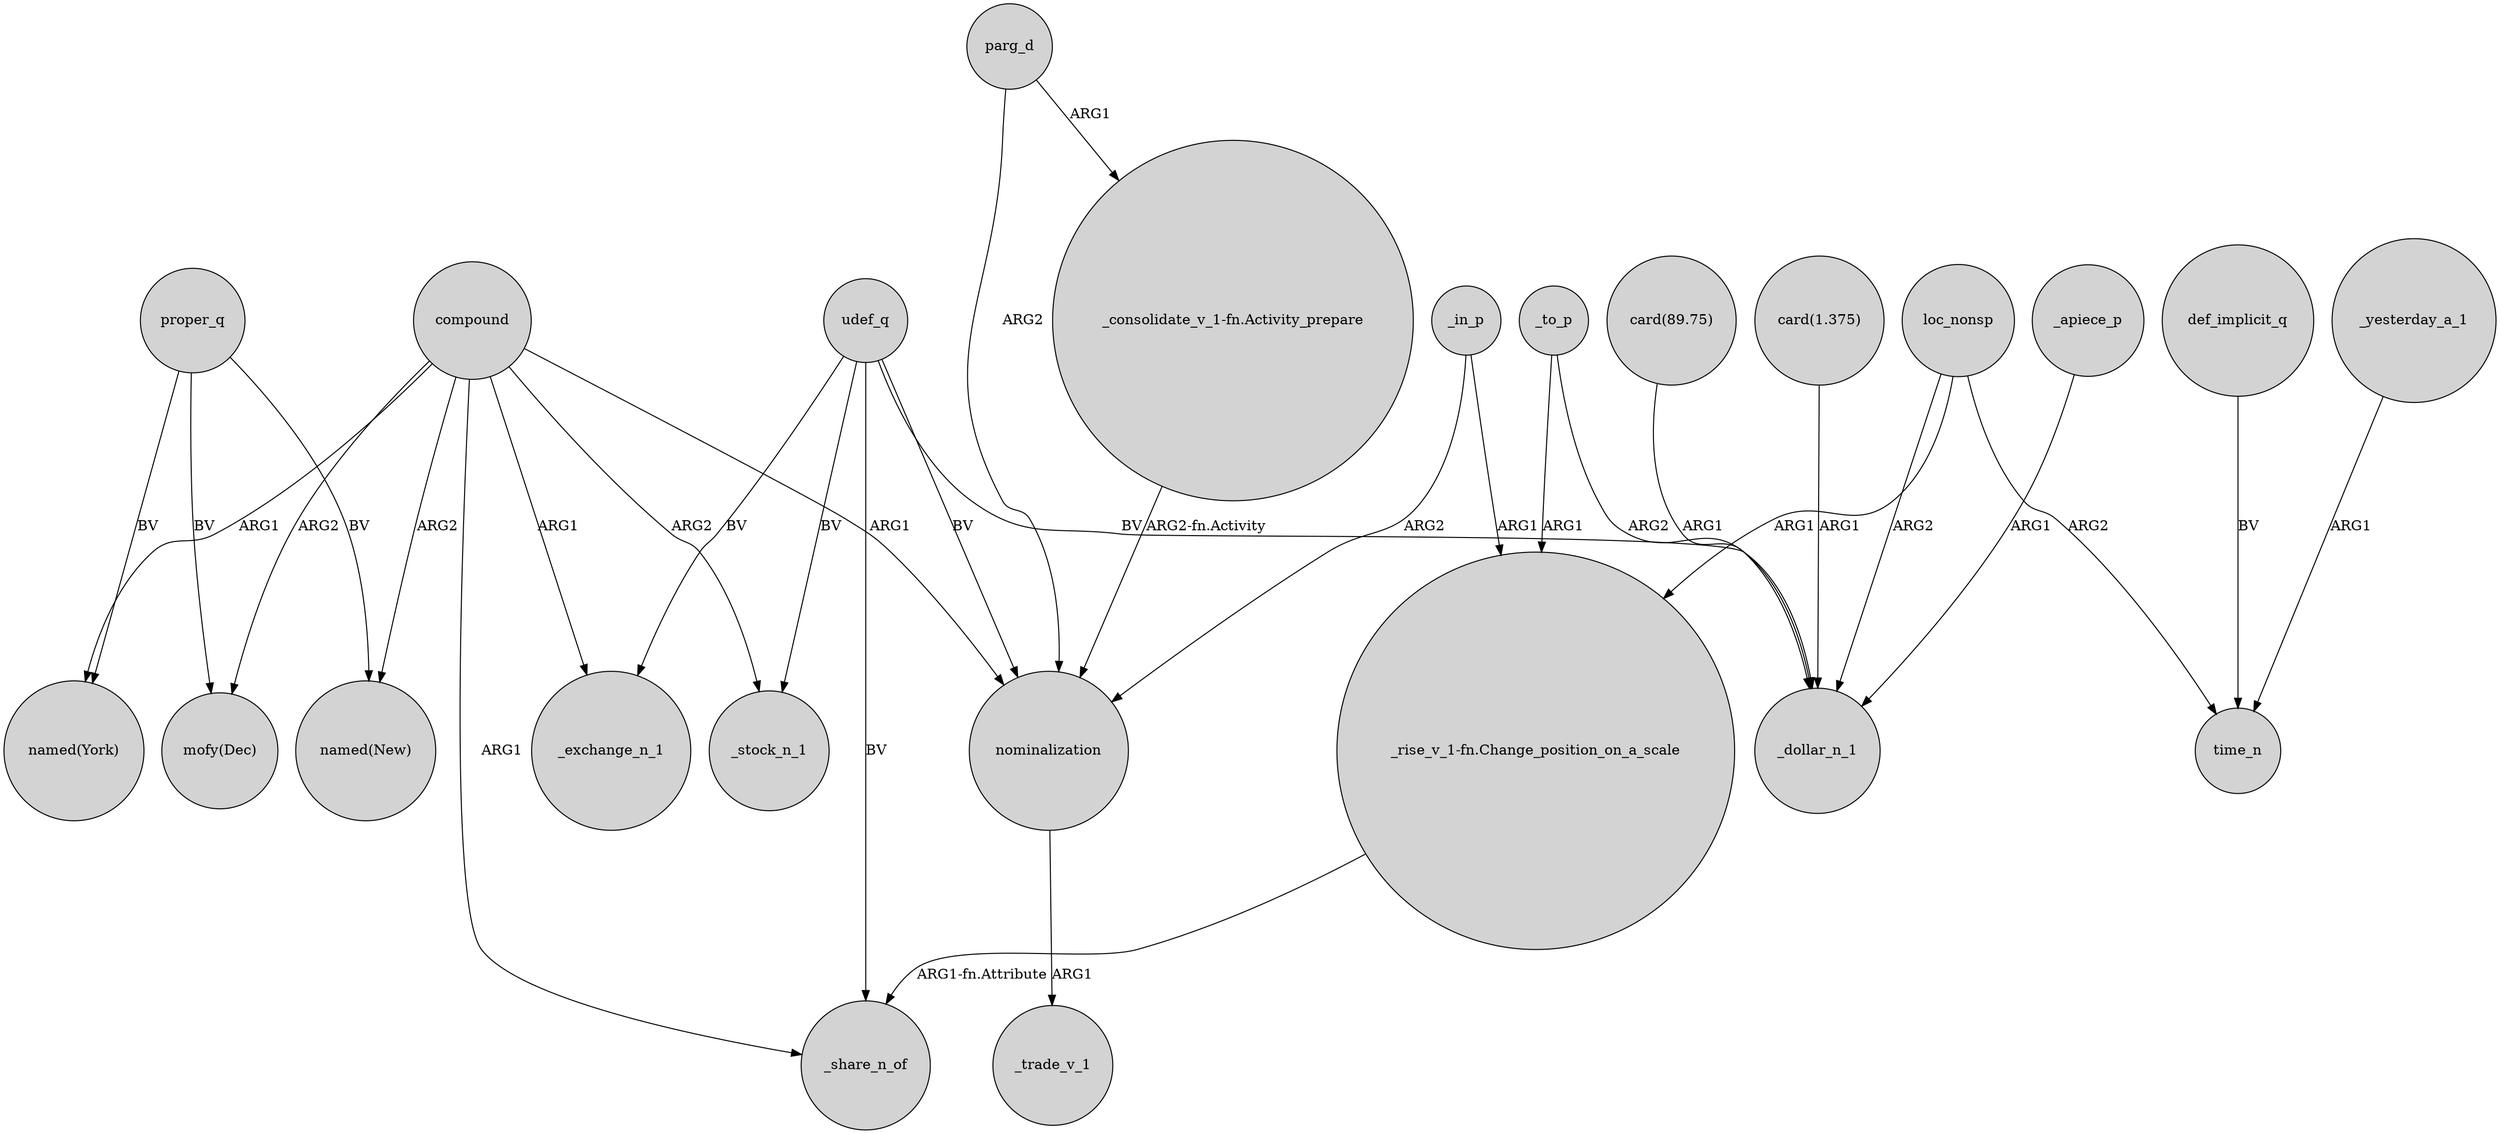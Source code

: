 digraph {
	node [shape=circle style=filled]
	loc_nonsp -> _dollar_n_1 [label=ARG2]
	compound -> "named(New)" [label=ARG2]
	compound -> _share_n_of [label=ARG1]
	_to_p -> "_rise_v_1-fn.Change_position_on_a_scale" [label=ARG1]
	proper_q -> "named(New)" [label=BV]
	loc_nonsp -> "_rise_v_1-fn.Change_position_on_a_scale" [label=ARG1]
	udef_q -> nominalization [label=BV]
	udef_q -> _exchange_n_1 [label=BV]
	_yesterday_a_1 -> time_n [label=ARG1]
	_to_p -> _dollar_n_1 [label=ARG2]
	parg_d -> "_consolidate_v_1-fn.Activity_prepare" [label=ARG1]
	compound -> "mofy(Dec)" [label=ARG2]
	compound -> _exchange_n_1 [label=ARG1]
	proper_q -> "named(York)" [label=BV]
	proper_q -> "mofy(Dec)" [label=BV]
	compound -> nominalization [label=ARG1]
	udef_q -> _stock_n_1 [label=BV]
	_apiece_p -> _dollar_n_1 [label=ARG1]
	udef_q -> _share_n_of [label=BV]
	compound -> _stock_n_1 [label=ARG2]
	"card(89.75)" -> _dollar_n_1 [label=ARG1]
	udef_q -> _dollar_n_1 [label=BV]
	"card(1.375)" -> _dollar_n_1 [label=ARG1]
	"_consolidate_v_1-fn.Activity_prepare" -> nominalization [label="ARG2-fn.Activity"]
	loc_nonsp -> time_n [label=ARG2]
	_in_p -> "_rise_v_1-fn.Change_position_on_a_scale" [label=ARG1]
	compound -> "named(York)" [label=ARG1]
	"_rise_v_1-fn.Change_position_on_a_scale" -> _share_n_of [label="ARG1-fn.Attribute"]
	_in_p -> nominalization [label=ARG2]
	def_implicit_q -> time_n [label=BV]
	nominalization -> _trade_v_1 [label=ARG1]
	parg_d -> nominalization [label=ARG2]
}
